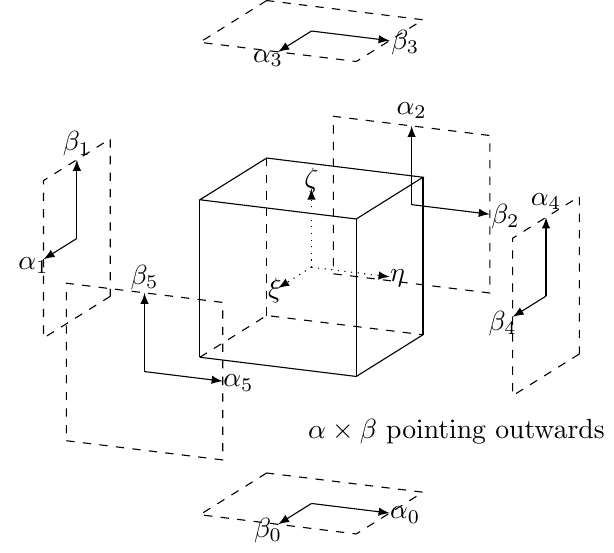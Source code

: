 \documentclass{standalone}

\usepackage{tikz}

\begin{document}

\tikzset{engineering/.style={x={(-0.424cm,-0.265cm)}, y={(0.993cm,-0.122cm)}, z={(0cm,1cm)}}}
\begin{tikzpicture}[engineering,scale = 1]
    \draw[-latex,dotted] ( 0.0 , 0.0 , 0.0 ) -- ( 1.0 , 0.0 , 0.0 ) node[pos=1.1] {$\xi$};
    \draw[-latex,dotted] ( 0.0 , 0.0 , 0.0 ) -- ( 0.0 , 1.0 , 0.0 ) node[pos=1.1] {$\eta$};
    \draw[-latex,dotted] ( 0.0 , 0.0 , 0.0 ) -- ( 0.0 , 0.0 , 1.0 ) node[pos=1.1] {$\zeta$};
    \draw[dashed] ( 1,-1,-1) -- (-1,-1,-1) -- (-1, 1,-1);
    \draw (-1, 1,-1) -- ( 1, 1,-1) -- ( 1,-1,-1);
    \draw (-1,-1, 1) -- ( 1,-1, 1) -- ( 1, 1, 1) -- (-1, 1, 1) -- cycle;
    \draw[dashed] (-1,-1, 1) -- (-1,-1,-1);
    \draw[] ( 1,-1, 1) -- ( 1,-1,-1);
    \draw[] ( 1, 1, 1) -- ( 1, 1,-1);
    \draw[] (-1, 1, 1) -- (-1, 1,-1);

    \begin{scope}[shift={(0,0,-2)}]
    \draw[dashed] (-1,-1,-1) -- ( 1,-1,-1) -- ( 1, 1,-1) -- (-1, 1,-1) -- cycle;
    \draw[-latex] (0,0,-1) -- (1,0,-1) node [pos=1.3] {$\beta_0$};
    \draw[-latex] (0,0,-1) -- (0,1,-1) node [pos=1.2] {$\alpha_0$};
    \end{scope}

    \begin{scope}[shift={(0,-2,0)}]
    \draw[dashed] (-1,-1,-1) -- ( 1,-1,-1) -- ( 1,-1, 1) -- (-1,-1, 1) -- cycle;
    \draw[-latex] (0,-1,0) -- (1,-1, 0) node [pos=1.3] {$\alpha_1$};
    \draw[-latex] (0,-1,0) -- (0,-1, 1) node [pos=1.2] {$\beta_1$};
    \end{scope}

    \begin{scope}[shift={(-2,0,0)}]
    \draw[dashed] (-1,-1,-1) -- (-1, 1,-1) -- (-1, 1, 1) -- (-1,-1, 1) -- cycle;
    \draw[-latex] (-1, 0,0) -- (-1, 1, 0) node [pos=1.2] {$\beta_2$};
    \draw[-latex] (-1,-0,0) -- (-1, 0, 1) node [pos=1.2] {$\alpha_2$};
    \end{scope}

    \begin{scope}[shift={(0,0,4)}]
    \draw[dashed] (-1,-1,-1) -- ( 1,-1,-1) -- ( 1, 1,-1) -- (-1, 1,-1) -- cycle;
    \draw[-latex] (0,0,-1) -- (1,0,-1) node [pos=1.3] {$\alpha_3$};
    \draw[-latex] (0,0,-1) -- (0,1,-1) node [pos=1.2] {$\beta_3$};
    \end{scope}

    \begin{scope}[shift={(0,4,0)}]
    \draw[dashed] (-1,-1,-1) -- ( 1,-1,-1) -- ( 1,-1, 1) -- (-1,-1, 1) -- cycle;
    \draw[-latex] (0,-1,0) -- (1,-1, 0) node [pos=1.3] {$\beta_4$};
    \draw[-latex] (0,-1,0) -- (0,-1, 1) node [pos=1.2] {$\alpha_4$};
    \end{scope}

    \begin{scope}[shift={(6,0,0)}]
    \draw[dashed] (-1,-1,-1) -- (-1, 1,-1) -- (-1, 1, 1) -- (-1,-1, 1) -- cycle;
    \draw[-latex] (-1, 0,0) -- (-1, 1, 0) node [pos=1.2] {$\alpha_5$};
    \draw[-latex] (-1,-0,0) -- (-1, 0, 1) node [pos=1.2] {$\beta_5$};
    \end{scope}

    \node at (-2,1,-2.5) {$\mathbf{ \alpha} \times \mathbf{\beta}$ pointing outwards};
\end{tikzpicture} 
\end{document}
